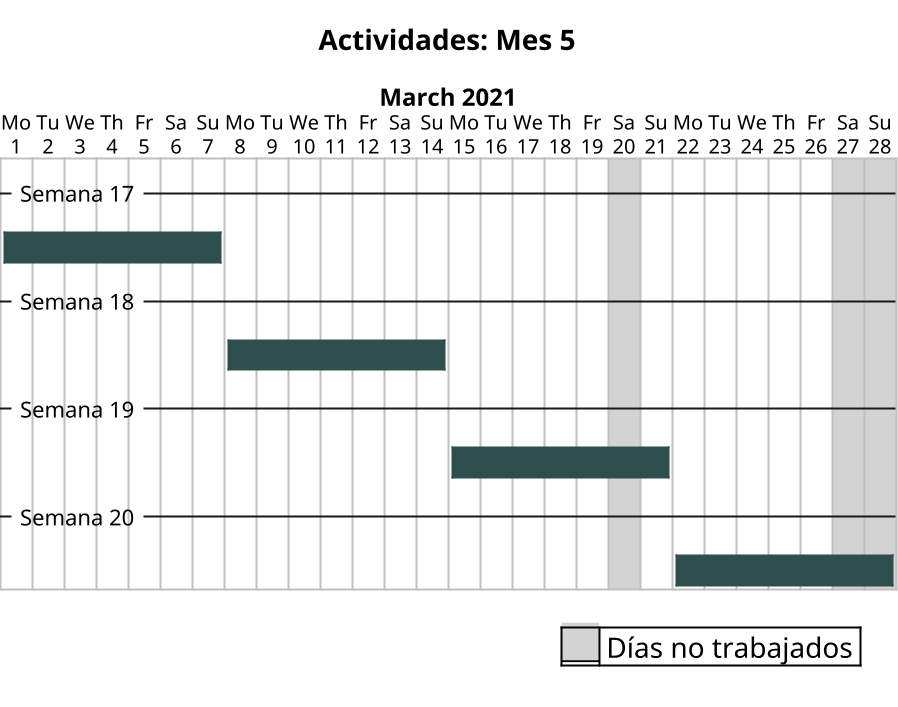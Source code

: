 @startgantt
scale 2
2021-03-01 to 2021-03-28 is open
title Actividades: Mes 5

Project starts the 2021-03-01
-- Semana 17 --
[ ] starts 2021-03-01
[ ] is colored in DarkSlateGray
[ ] ends 2021-03-07

-- Semana 18 --
[  ] starts 2021-03-08
[  ] is colored in DarkSlateGray
[  ] ends 2021-03-14

-- Semana 19 --
[   ] starts 2021-03-15
[   ] is colored in DarkSlateGray
2021-03-20 is colored in LightGray
[   ] ends 2021-03-21

-- Semana 20 --
[    ] starts 2021-03-22
[    ] is colored in DarkSlateGray
2021-03-27 to 2021-03-28 are colored in LightGray
[    ] ends 2021-03-28

skinparam LegendBackgroundColor White 
skinparam LegendBorderColor White 
legend right
|<back:LightGray>___</back>| Días no trabajados |
endlegend

hide footbox
@endgantt